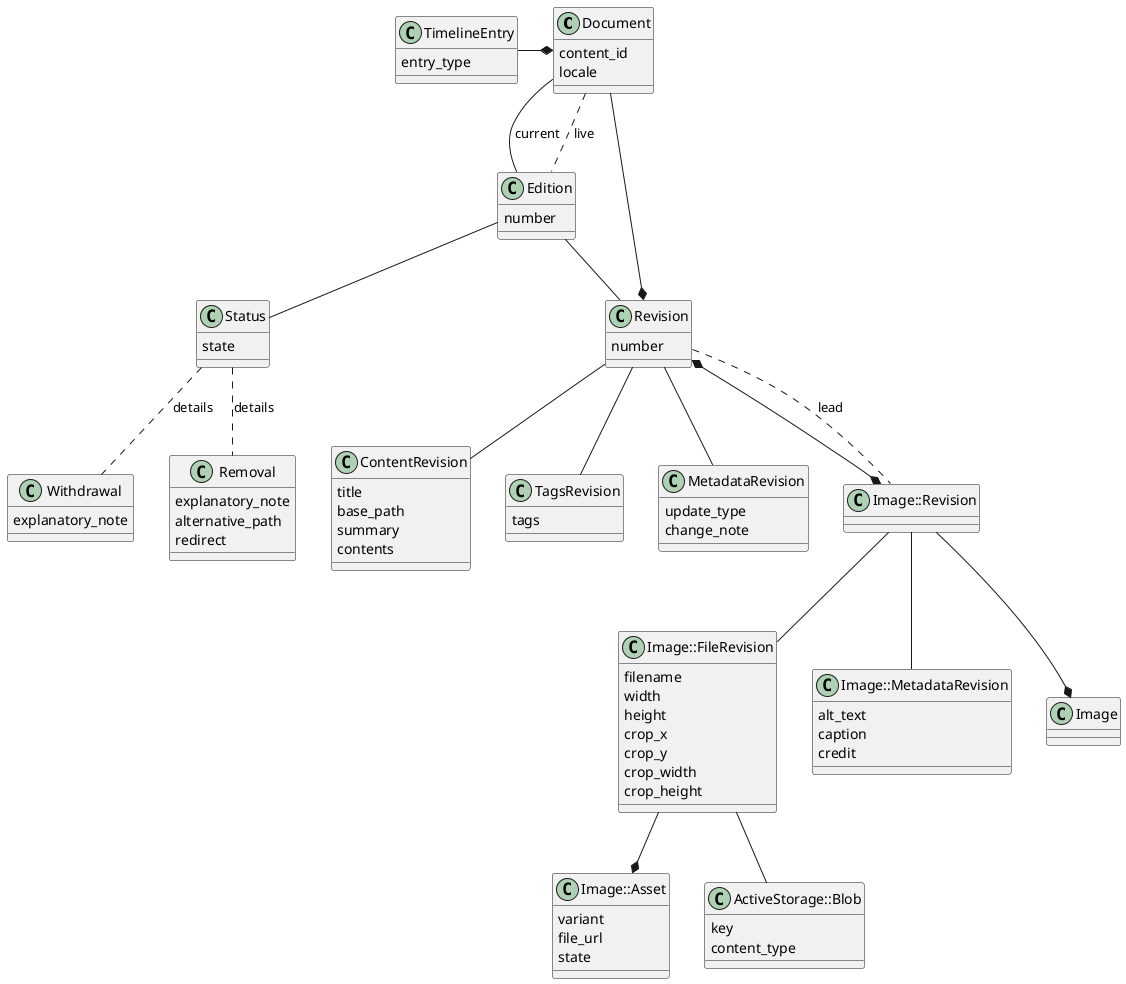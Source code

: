 @startuml
class Document {
  content_id
  locale
}

class Edition {
  number
}

class Status {
  state
}

class Withdrawal {
  explanatory_note
}

class Removal {
  explanatory_note
  alternative_path
  redirect
}

class Revision {
  number
}

class ContentRevision {
  title
  base_path
  summary
  contents
}

class TagsRevision {
  tags
}

class MetadataRevision {
  update_type
  change_note
}

class Image::Revision {
}

class Image::FileRevision {
  filename
  width
  height
  crop_x
  crop_y
  crop_width
  crop_height
}

class Image::MetadataRevision {
  alt_text
  caption
  credit
}

class Image::Asset {
  variant
  file_url
  state
}

class ActiveStorage::Blob {
  key
  content_type
}

class TimelineEntry {
  entry_type
}

Document -- Edition : current
Document .. Edition : live
Document --* Revision
Edition -- Revision
Edition -- Status
Status .. Withdrawal: details
Status .. Removal: details
Revision -- ContentRevision
Revision -- TagsRevision
Revision -- MetadataRevision
Revision *--* Image::Revision
Revision .. Image::Revision: lead
Image::Revision --* Image
Image::Revision -- Image::FileRevision
Image::Revision -- Image::MetadataRevision
Image::FileRevision --* Image::Asset
Image::FileRevision -- ActiveStorage::Blob
TimelineEntry -right-* Document
@enduml
